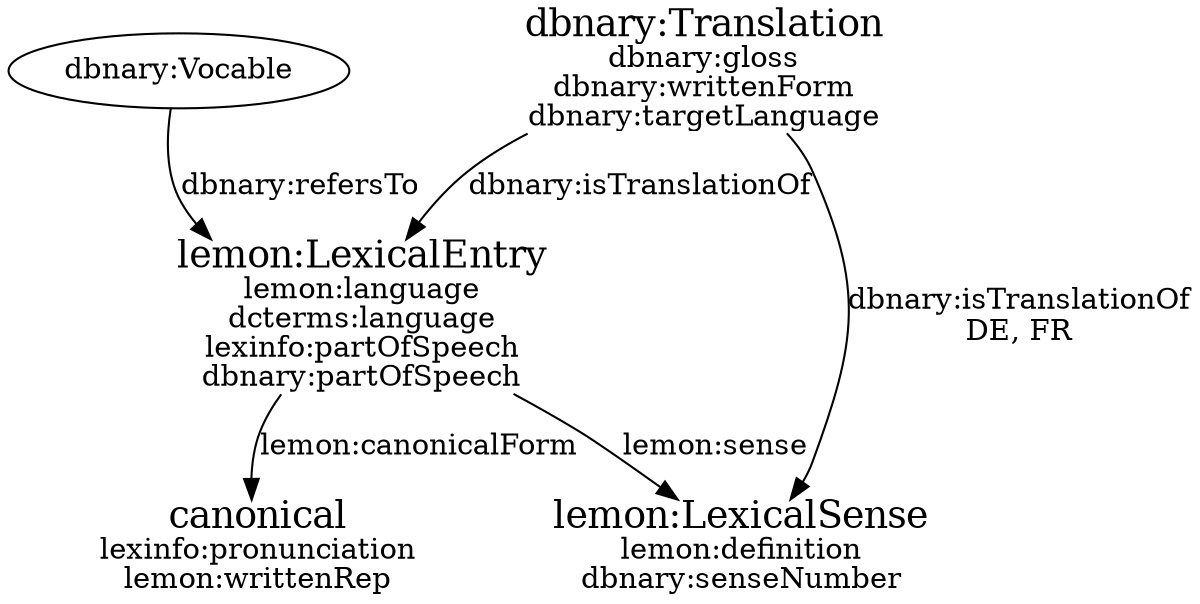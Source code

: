 digraph graphname {
	"dbnary:Vocable" -> "lemon:LexicalEntry" [label="dbnary:refersTo"]
	"lemon:LexicalEntry" -> "lemon:LexicalSense" [label="lemon:sense"]
	"dbnary:Translation" -> "lemon:LexicalEntry" [label="dbnary:isTranslationOf"]
	"dbnary:Translation" -> "lemon:LexicalSense" [label="dbnary:isTranslationOf\nDE, FR"]
	"lemon:LexicalEntry" -> "canonical" [label="lemon:canonicalForm"]

	"lemon:LexicalEntry" [shape=plain, label=<<FONT POINT-SIZE="18">lemon:LexicalEntry</FONT><BR/>lemon:language<BR/>dcterms:language<BR/>lexinfo:partOfSpeech<BR/>dbnary:partOfSpeech>];
	"canonical" [shape=plain, label=<<FONT POINT-SIZE="18">canonical</FONT><BR/>lexinfo:pronunciation<BR/>lemon:writtenRep>];
	"lemon:LexicalSense" [shape=plain, label=<<FONT POINT-SIZE="18">lemon:LexicalSense</FONT><BR/>lemon:definition<BR/>dbnary:senseNumber>];
	"dbnary:Translation" [shape=plain, label=<<FONT POINT-SIZE="18">dbnary:Translation</FONT><BR/>dbnary:gloss<BR/>dbnary:writtenForm<BR/>dbnary:targetLanguage>];

}
